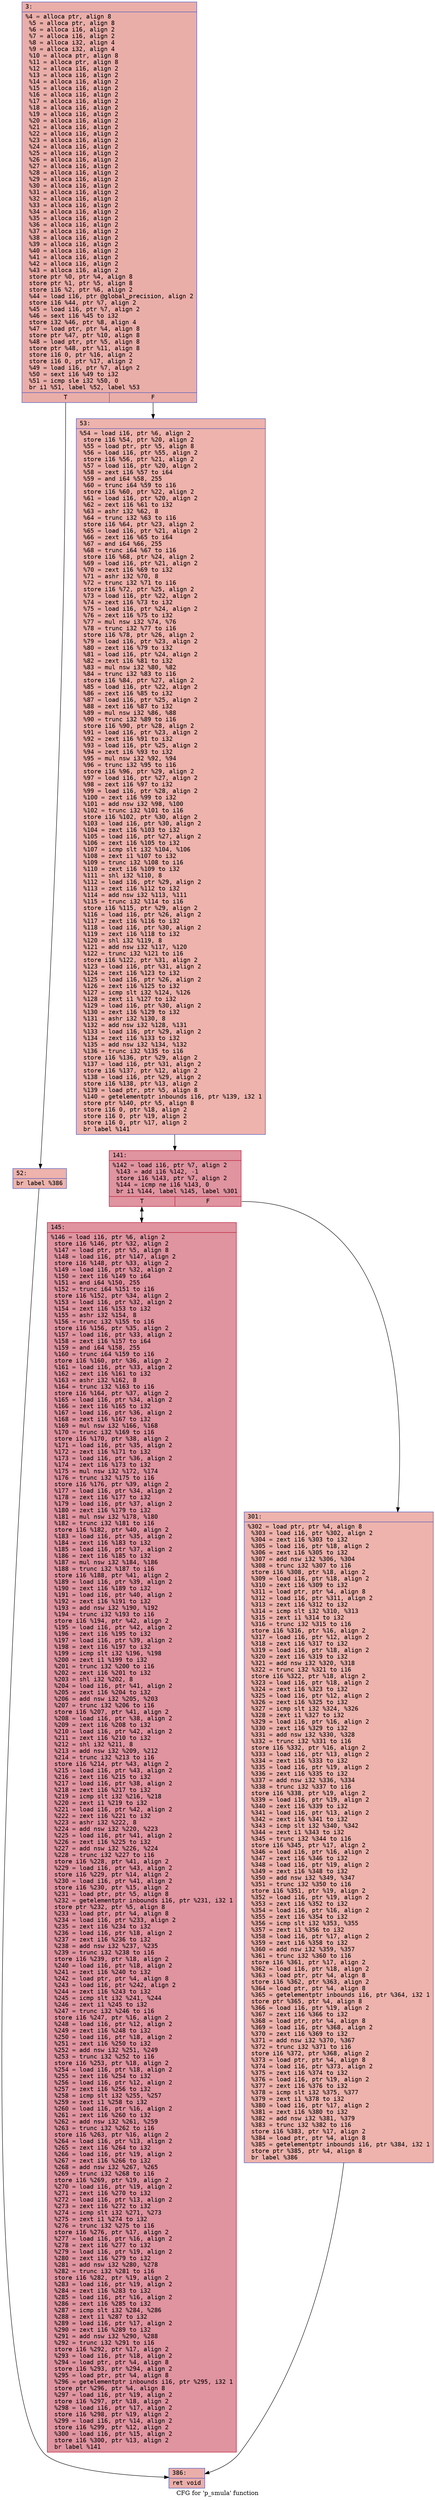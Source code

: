 digraph "CFG for 'p_smula' function" {
	label="CFG for 'p_smula' function";

	Node0x6000015b5180 [shape=record,color="#3d50c3ff", style=filled, fillcolor="#d0473d70" fontname="Courier",label="{3:\l|  %4 = alloca ptr, align 8\l  %5 = alloca ptr, align 8\l  %6 = alloca i16, align 2\l  %7 = alloca i16, align 2\l  %8 = alloca i32, align 4\l  %9 = alloca i32, align 4\l  %10 = alloca ptr, align 8\l  %11 = alloca ptr, align 8\l  %12 = alloca i16, align 2\l  %13 = alloca i16, align 2\l  %14 = alloca i16, align 2\l  %15 = alloca i16, align 2\l  %16 = alloca i16, align 2\l  %17 = alloca i16, align 2\l  %18 = alloca i16, align 2\l  %19 = alloca i16, align 2\l  %20 = alloca i16, align 2\l  %21 = alloca i16, align 2\l  %22 = alloca i16, align 2\l  %23 = alloca i16, align 2\l  %24 = alloca i16, align 2\l  %25 = alloca i16, align 2\l  %26 = alloca i16, align 2\l  %27 = alloca i16, align 2\l  %28 = alloca i16, align 2\l  %29 = alloca i16, align 2\l  %30 = alloca i16, align 2\l  %31 = alloca i16, align 2\l  %32 = alloca i16, align 2\l  %33 = alloca i16, align 2\l  %34 = alloca i16, align 2\l  %35 = alloca i16, align 2\l  %36 = alloca i16, align 2\l  %37 = alloca i16, align 2\l  %38 = alloca i16, align 2\l  %39 = alloca i16, align 2\l  %40 = alloca i16, align 2\l  %41 = alloca i16, align 2\l  %42 = alloca i16, align 2\l  %43 = alloca i16, align 2\l  store ptr %0, ptr %4, align 8\l  store ptr %1, ptr %5, align 8\l  store i16 %2, ptr %6, align 2\l  %44 = load i16, ptr @global_precision, align 2\l  store i16 %44, ptr %7, align 2\l  %45 = load i16, ptr %7, align 2\l  %46 = sext i16 %45 to i32\l  store i32 %46, ptr %8, align 4\l  %47 = load ptr, ptr %4, align 8\l  store ptr %47, ptr %10, align 8\l  %48 = load ptr, ptr %5, align 8\l  store ptr %48, ptr %11, align 8\l  store i16 0, ptr %16, align 2\l  store i16 0, ptr %17, align 2\l  %49 = load i16, ptr %7, align 2\l  %50 = sext i16 %49 to i32\l  %51 = icmp sle i32 %50, 0\l  br i1 %51, label %52, label %53\l|{<s0>T|<s1>F}}"];
	Node0x6000015b5180:s0 -> Node0x6000015b51d0[tooltip="3 -> 52\nProbability 50.00%" ];
	Node0x6000015b5180:s1 -> Node0x6000015b5220[tooltip="3 -> 53\nProbability 50.00%" ];
	Node0x6000015b51d0 [shape=record,color="#3d50c3ff", style=filled, fillcolor="#d6524470" fontname="Courier",label="{52:\l|  br label %386\l}"];
	Node0x6000015b51d0 -> Node0x6000015b5360[tooltip="52 -> 386\nProbability 100.00%" ];
	Node0x6000015b5220 [shape=record,color="#3d50c3ff", style=filled, fillcolor="#d6524470" fontname="Courier",label="{53:\l|  %54 = load i16, ptr %6, align 2\l  store i16 %54, ptr %20, align 2\l  %55 = load ptr, ptr %5, align 8\l  %56 = load i16, ptr %55, align 2\l  store i16 %56, ptr %21, align 2\l  %57 = load i16, ptr %20, align 2\l  %58 = zext i16 %57 to i64\l  %59 = and i64 %58, 255\l  %60 = trunc i64 %59 to i16\l  store i16 %60, ptr %22, align 2\l  %61 = load i16, ptr %20, align 2\l  %62 = zext i16 %61 to i32\l  %63 = ashr i32 %62, 8\l  %64 = trunc i32 %63 to i16\l  store i16 %64, ptr %23, align 2\l  %65 = load i16, ptr %21, align 2\l  %66 = zext i16 %65 to i64\l  %67 = and i64 %66, 255\l  %68 = trunc i64 %67 to i16\l  store i16 %68, ptr %24, align 2\l  %69 = load i16, ptr %21, align 2\l  %70 = zext i16 %69 to i32\l  %71 = ashr i32 %70, 8\l  %72 = trunc i32 %71 to i16\l  store i16 %72, ptr %25, align 2\l  %73 = load i16, ptr %22, align 2\l  %74 = zext i16 %73 to i32\l  %75 = load i16, ptr %24, align 2\l  %76 = zext i16 %75 to i32\l  %77 = mul nsw i32 %74, %76\l  %78 = trunc i32 %77 to i16\l  store i16 %78, ptr %26, align 2\l  %79 = load i16, ptr %23, align 2\l  %80 = zext i16 %79 to i32\l  %81 = load i16, ptr %24, align 2\l  %82 = zext i16 %81 to i32\l  %83 = mul nsw i32 %80, %82\l  %84 = trunc i32 %83 to i16\l  store i16 %84, ptr %27, align 2\l  %85 = load i16, ptr %22, align 2\l  %86 = zext i16 %85 to i32\l  %87 = load i16, ptr %25, align 2\l  %88 = zext i16 %87 to i32\l  %89 = mul nsw i32 %86, %88\l  %90 = trunc i32 %89 to i16\l  store i16 %90, ptr %28, align 2\l  %91 = load i16, ptr %23, align 2\l  %92 = zext i16 %91 to i32\l  %93 = load i16, ptr %25, align 2\l  %94 = zext i16 %93 to i32\l  %95 = mul nsw i32 %92, %94\l  %96 = trunc i32 %95 to i16\l  store i16 %96, ptr %29, align 2\l  %97 = load i16, ptr %27, align 2\l  %98 = zext i16 %97 to i32\l  %99 = load i16, ptr %28, align 2\l  %100 = zext i16 %99 to i32\l  %101 = add nsw i32 %98, %100\l  %102 = trunc i32 %101 to i16\l  store i16 %102, ptr %30, align 2\l  %103 = load i16, ptr %30, align 2\l  %104 = zext i16 %103 to i32\l  %105 = load i16, ptr %27, align 2\l  %106 = zext i16 %105 to i32\l  %107 = icmp slt i32 %104, %106\l  %108 = zext i1 %107 to i32\l  %109 = trunc i32 %108 to i16\l  %110 = zext i16 %109 to i32\l  %111 = shl i32 %110, 8\l  %112 = load i16, ptr %29, align 2\l  %113 = zext i16 %112 to i32\l  %114 = add nsw i32 %113, %111\l  %115 = trunc i32 %114 to i16\l  store i16 %115, ptr %29, align 2\l  %116 = load i16, ptr %26, align 2\l  %117 = zext i16 %116 to i32\l  %118 = load i16, ptr %30, align 2\l  %119 = zext i16 %118 to i32\l  %120 = shl i32 %119, 8\l  %121 = add nsw i32 %117, %120\l  %122 = trunc i32 %121 to i16\l  store i16 %122, ptr %31, align 2\l  %123 = load i16, ptr %31, align 2\l  %124 = zext i16 %123 to i32\l  %125 = load i16, ptr %26, align 2\l  %126 = zext i16 %125 to i32\l  %127 = icmp slt i32 %124, %126\l  %128 = zext i1 %127 to i32\l  %129 = load i16, ptr %30, align 2\l  %130 = zext i16 %129 to i32\l  %131 = ashr i32 %130, 8\l  %132 = add nsw i32 %128, %131\l  %133 = load i16, ptr %29, align 2\l  %134 = zext i16 %133 to i32\l  %135 = add nsw i32 %134, %132\l  %136 = trunc i32 %135 to i16\l  store i16 %136, ptr %29, align 2\l  %137 = load i16, ptr %31, align 2\l  store i16 %137, ptr %12, align 2\l  %138 = load i16, ptr %29, align 2\l  store i16 %138, ptr %13, align 2\l  %139 = load ptr, ptr %5, align 8\l  %140 = getelementptr inbounds i16, ptr %139, i32 1\l  store ptr %140, ptr %5, align 8\l  store i16 0, ptr %18, align 2\l  store i16 0, ptr %19, align 2\l  store i16 0, ptr %17, align 2\l  br label %141\l}"];
	Node0x6000015b5220 -> Node0x6000015b5270[tooltip="53 -> 141\nProbability 100.00%" ];
	Node0x6000015b5270 [shape=record,color="#b70d28ff", style=filled, fillcolor="#b70d2870" fontname="Courier",label="{141:\l|  %142 = load i16, ptr %7, align 2\l  %143 = add i16 %142, -1\l  store i16 %143, ptr %7, align 2\l  %144 = icmp ne i16 %143, 0\l  br i1 %144, label %145, label %301\l|{<s0>T|<s1>F}}"];
	Node0x6000015b5270:s0 -> Node0x6000015b52c0[tooltip="141 -> 145\nProbability 96.88%" ];
	Node0x6000015b5270:s1 -> Node0x6000015b5310[tooltip="141 -> 301\nProbability 3.12%" ];
	Node0x6000015b52c0 [shape=record,color="#b70d28ff", style=filled, fillcolor="#b70d2870" fontname="Courier",label="{145:\l|  %146 = load i16, ptr %6, align 2\l  store i16 %146, ptr %32, align 2\l  %147 = load ptr, ptr %5, align 8\l  %148 = load i16, ptr %147, align 2\l  store i16 %148, ptr %33, align 2\l  %149 = load i16, ptr %32, align 2\l  %150 = zext i16 %149 to i64\l  %151 = and i64 %150, 255\l  %152 = trunc i64 %151 to i16\l  store i16 %152, ptr %34, align 2\l  %153 = load i16, ptr %32, align 2\l  %154 = zext i16 %153 to i32\l  %155 = ashr i32 %154, 8\l  %156 = trunc i32 %155 to i16\l  store i16 %156, ptr %35, align 2\l  %157 = load i16, ptr %33, align 2\l  %158 = zext i16 %157 to i64\l  %159 = and i64 %158, 255\l  %160 = trunc i64 %159 to i16\l  store i16 %160, ptr %36, align 2\l  %161 = load i16, ptr %33, align 2\l  %162 = zext i16 %161 to i32\l  %163 = ashr i32 %162, 8\l  %164 = trunc i32 %163 to i16\l  store i16 %164, ptr %37, align 2\l  %165 = load i16, ptr %34, align 2\l  %166 = zext i16 %165 to i32\l  %167 = load i16, ptr %36, align 2\l  %168 = zext i16 %167 to i32\l  %169 = mul nsw i32 %166, %168\l  %170 = trunc i32 %169 to i16\l  store i16 %170, ptr %38, align 2\l  %171 = load i16, ptr %35, align 2\l  %172 = zext i16 %171 to i32\l  %173 = load i16, ptr %36, align 2\l  %174 = zext i16 %173 to i32\l  %175 = mul nsw i32 %172, %174\l  %176 = trunc i32 %175 to i16\l  store i16 %176, ptr %39, align 2\l  %177 = load i16, ptr %34, align 2\l  %178 = zext i16 %177 to i32\l  %179 = load i16, ptr %37, align 2\l  %180 = zext i16 %179 to i32\l  %181 = mul nsw i32 %178, %180\l  %182 = trunc i32 %181 to i16\l  store i16 %182, ptr %40, align 2\l  %183 = load i16, ptr %35, align 2\l  %184 = zext i16 %183 to i32\l  %185 = load i16, ptr %37, align 2\l  %186 = zext i16 %185 to i32\l  %187 = mul nsw i32 %184, %186\l  %188 = trunc i32 %187 to i16\l  store i16 %188, ptr %41, align 2\l  %189 = load i16, ptr %39, align 2\l  %190 = zext i16 %189 to i32\l  %191 = load i16, ptr %40, align 2\l  %192 = zext i16 %191 to i32\l  %193 = add nsw i32 %190, %192\l  %194 = trunc i32 %193 to i16\l  store i16 %194, ptr %42, align 2\l  %195 = load i16, ptr %42, align 2\l  %196 = zext i16 %195 to i32\l  %197 = load i16, ptr %39, align 2\l  %198 = zext i16 %197 to i32\l  %199 = icmp slt i32 %196, %198\l  %200 = zext i1 %199 to i32\l  %201 = trunc i32 %200 to i16\l  %202 = zext i16 %201 to i32\l  %203 = shl i32 %202, 8\l  %204 = load i16, ptr %41, align 2\l  %205 = zext i16 %204 to i32\l  %206 = add nsw i32 %205, %203\l  %207 = trunc i32 %206 to i16\l  store i16 %207, ptr %41, align 2\l  %208 = load i16, ptr %38, align 2\l  %209 = zext i16 %208 to i32\l  %210 = load i16, ptr %42, align 2\l  %211 = zext i16 %210 to i32\l  %212 = shl i32 %211, 8\l  %213 = add nsw i32 %209, %212\l  %214 = trunc i32 %213 to i16\l  store i16 %214, ptr %43, align 2\l  %215 = load i16, ptr %43, align 2\l  %216 = zext i16 %215 to i32\l  %217 = load i16, ptr %38, align 2\l  %218 = zext i16 %217 to i32\l  %219 = icmp slt i32 %216, %218\l  %220 = zext i1 %219 to i32\l  %221 = load i16, ptr %42, align 2\l  %222 = zext i16 %221 to i32\l  %223 = ashr i32 %222, 8\l  %224 = add nsw i32 %220, %223\l  %225 = load i16, ptr %41, align 2\l  %226 = zext i16 %225 to i32\l  %227 = add nsw i32 %226, %224\l  %228 = trunc i32 %227 to i16\l  store i16 %228, ptr %41, align 2\l  %229 = load i16, ptr %43, align 2\l  store i16 %229, ptr %14, align 2\l  %230 = load i16, ptr %41, align 2\l  store i16 %230, ptr %15, align 2\l  %231 = load ptr, ptr %5, align 8\l  %232 = getelementptr inbounds i16, ptr %231, i32 1\l  store ptr %232, ptr %5, align 8\l  %233 = load ptr, ptr %4, align 8\l  %234 = load i16, ptr %233, align 2\l  %235 = zext i16 %234 to i32\l  %236 = load i16, ptr %18, align 2\l  %237 = zext i16 %236 to i32\l  %238 = add nsw i32 %237, %235\l  %239 = trunc i32 %238 to i16\l  store i16 %239, ptr %18, align 2\l  %240 = load i16, ptr %18, align 2\l  %241 = zext i16 %240 to i32\l  %242 = load ptr, ptr %4, align 8\l  %243 = load i16, ptr %242, align 2\l  %244 = zext i16 %243 to i32\l  %245 = icmp slt i32 %241, %244\l  %246 = zext i1 %245 to i32\l  %247 = trunc i32 %246 to i16\l  store i16 %247, ptr %16, align 2\l  %248 = load i16, ptr %12, align 2\l  %249 = zext i16 %248 to i32\l  %250 = load i16, ptr %18, align 2\l  %251 = zext i16 %250 to i32\l  %252 = add nsw i32 %251, %249\l  %253 = trunc i32 %252 to i16\l  store i16 %253, ptr %18, align 2\l  %254 = load i16, ptr %18, align 2\l  %255 = zext i16 %254 to i32\l  %256 = load i16, ptr %12, align 2\l  %257 = zext i16 %256 to i32\l  %258 = icmp slt i32 %255, %257\l  %259 = zext i1 %258 to i32\l  %260 = load i16, ptr %16, align 2\l  %261 = zext i16 %260 to i32\l  %262 = add nsw i32 %261, %259\l  %263 = trunc i32 %262 to i16\l  store i16 %263, ptr %16, align 2\l  %264 = load i16, ptr %13, align 2\l  %265 = zext i16 %264 to i32\l  %266 = load i16, ptr %19, align 2\l  %267 = zext i16 %266 to i32\l  %268 = add nsw i32 %267, %265\l  %269 = trunc i32 %268 to i16\l  store i16 %269, ptr %19, align 2\l  %270 = load i16, ptr %19, align 2\l  %271 = zext i16 %270 to i32\l  %272 = load i16, ptr %13, align 2\l  %273 = zext i16 %272 to i32\l  %274 = icmp slt i32 %271, %273\l  %275 = zext i1 %274 to i32\l  %276 = trunc i32 %275 to i16\l  store i16 %276, ptr %17, align 2\l  %277 = load i16, ptr %16, align 2\l  %278 = zext i16 %277 to i32\l  %279 = load i16, ptr %19, align 2\l  %280 = zext i16 %279 to i32\l  %281 = add nsw i32 %280, %278\l  %282 = trunc i32 %281 to i16\l  store i16 %282, ptr %19, align 2\l  %283 = load i16, ptr %19, align 2\l  %284 = zext i16 %283 to i32\l  %285 = load i16, ptr %16, align 2\l  %286 = zext i16 %285 to i32\l  %287 = icmp slt i32 %284, %286\l  %288 = zext i1 %287 to i32\l  %289 = load i16, ptr %17, align 2\l  %290 = zext i16 %289 to i32\l  %291 = add nsw i32 %290, %288\l  %292 = trunc i32 %291 to i16\l  store i16 %292, ptr %17, align 2\l  %293 = load i16, ptr %18, align 2\l  %294 = load ptr, ptr %4, align 8\l  store i16 %293, ptr %294, align 2\l  %295 = load ptr, ptr %4, align 8\l  %296 = getelementptr inbounds i16, ptr %295, i32 1\l  store ptr %296, ptr %4, align 8\l  %297 = load i16, ptr %19, align 2\l  store i16 %297, ptr %18, align 2\l  %298 = load i16, ptr %17, align 2\l  store i16 %298, ptr %19, align 2\l  %299 = load i16, ptr %14, align 2\l  store i16 %299, ptr %12, align 2\l  %300 = load i16, ptr %15, align 2\l  store i16 %300, ptr %13, align 2\l  br label %141\l}"];
	Node0x6000015b52c0 -> Node0x6000015b5270[tooltip="145 -> 141\nProbability 100.00%" ];
	Node0x6000015b5310 [shape=record,color="#3d50c3ff", style=filled, fillcolor="#d6524470" fontname="Courier",label="{301:\l|  %302 = load ptr, ptr %4, align 8\l  %303 = load i16, ptr %302, align 2\l  %304 = zext i16 %303 to i32\l  %305 = load i16, ptr %18, align 2\l  %306 = zext i16 %305 to i32\l  %307 = add nsw i32 %306, %304\l  %308 = trunc i32 %307 to i16\l  store i16 %308, ptr %18, align 2\l  %309 = load i16, ptr %18, align 2\l  %310 = zext i16 %309 to i32\l  %311 = load ptr, ptr %4, align 8\l  %312 = load i16, ptr %311, align 2\l  %313 = zext i16 %312 to i32\l  %314 = icmp slt i32 %310, %313\l  %315 = zext i1 %314 to i32\l  %316 = trunc i32 %315 to i16\l  store i16 %316, ptr %16, align 2\l  %317 = load i16, ptr %12, align 2\l  %318 = zext i16 %317 to i32\l  %319 = load i16, ptr %18, align 2\l  %320 = zext i16 %319 to i32\l  %321 = add nsw i32 %320, %318\l  %322 = trunc i32 %321 to i16\l  store i16 %322, ptr %18, align 2\l  %323 = load i16, ptr %18, align 2\l  %324 = zext i16 %323 to i32\l  %325 = load i16, ptr %12, align 2\l  %326 = zext i16 %325 to i32\l  %327 = icmp slt i32 %324, %326\l  %328 = zext i1 %327 to i32\l  %329 = load i16, ptr %16, align 2\l  %330 = zext i16 %329 to i32\l  %331 = add nsw i32 %330, %328\l  %332 = trunc i32 %331 to i16\l  store i16 %332, ptr %16, align 2\l  %333 = load i16, ptr %13, align 2\l  %334 = zext i16 %333 to i32\l  %335 = load i16, ptr %19, align 2\l  %336 = zext i16 %335 to i32\l  %337 = add nsw i32 %336, %334\l  %338 = trunc i32 %337 to i16\l  store i16 %338, ptr %19, align 2\l  %339 = load i16, ptr %19, align 2\l  %340 = zext i16 %339 to i32\l  %341 = load i16, ptr %13, align 2\l  %342 = zext i16 %341 to i32\l  %343 = icmp slt i32 %340, %342\l  %344 = zext i1 %343 to i32\l  %345 = trunc i32 %344 to i16\l  store i16 %345, ptr %17, align 2\l  %346 = load i16, ptr %16, align 2\l  %347 = zext i16 %346 to i32\l  %348 = load i16, ptr %19, align 2\l  %349 = zext i16 %348 to i32\l  %350 = add nsw i32 %349, %347\l  %351 = trunc i32 %350 to i16\l  store i16 %351, ptr %19, align 2\l  %352 = load i16, ptr %19, align 2\l  %353 = zext i16 %352 to i32\l  %354 = load i16, ptr %16, align 2\l  %355 = zext i16 %354 to i32\l  %356 = icmp slt i32 %353, %355\l  %357 = zext i1 %356 to i32\l  %358 = load i16, ptr %17, align 2\l  %359 = zext i16 %358 to i32\l  %360 = add nsw i32 %359, %357\l  %361 = trunc i32 %360 to i16\l  store i16 %361, ptr %17, align 2\l  %362 = load i16, ptr %18, align 2\l  %363 = load ptr, ptr %4, align 8\l  store i16 %362, ptr %363, align 2\l  %364 = load ptr, ptr %4, align 8\l  %365 = getelementptr inbounds i16, ptr %364, i32 1\l  store ptr %365, ptr %4, align 8\l  %366 = load i16, ptr %19, align 2\l  %367 = zext i16 %366 to i32\l  %368 = load ptr, ptr %4, align 8\l  %369 = load i16, ptr %368, align 2\l  %370 = zext i16 %369 to i32\l  %371 = add nsw i32 %370, %367\l  %372 = trunc i32 %371 to i16\l  store i16 %372, ptr %368, align 2\l  %373 = load ptr, ptr %4, align 8\l  %374 = load i16, ptr %373, align 2\l  %375 = zext i16 %374 to i32\l  %376 = load i16, ptr %19, align 2\l  %377 = zext i16 %376 to i32\l  %378 = icmp slt i32 %375, %377\l  %379 = zext i1 %378 to i32\l  %380 = load i16, ptr %17, align 2\l  %381 = zext i16 %380 to i32\l  %382 = add nsw i32 %381, %379\l  %383 = trunc i32 %382 to i16\l  store i16 %383, ptr %17, align 2\l  %384 = load ptr, ptr %4, align 8\l  %385 = getelementptr inbounds i16, ptr %384, i32 1\l  store ptr %385, ptr %4, align 8\l  br label %386\l}"];
	Node0x6000015b5310 -> Node0x6000015b5360[tooltip="301 -> 386\nProbability 100.00%" ];
	Node0x6000015b5360 [shape=record,color="#3d50c3ff", style=filled, fillcolor="#d0473d70" fontname="Courier",label="{386:\l|  ret void\l}"];
}
